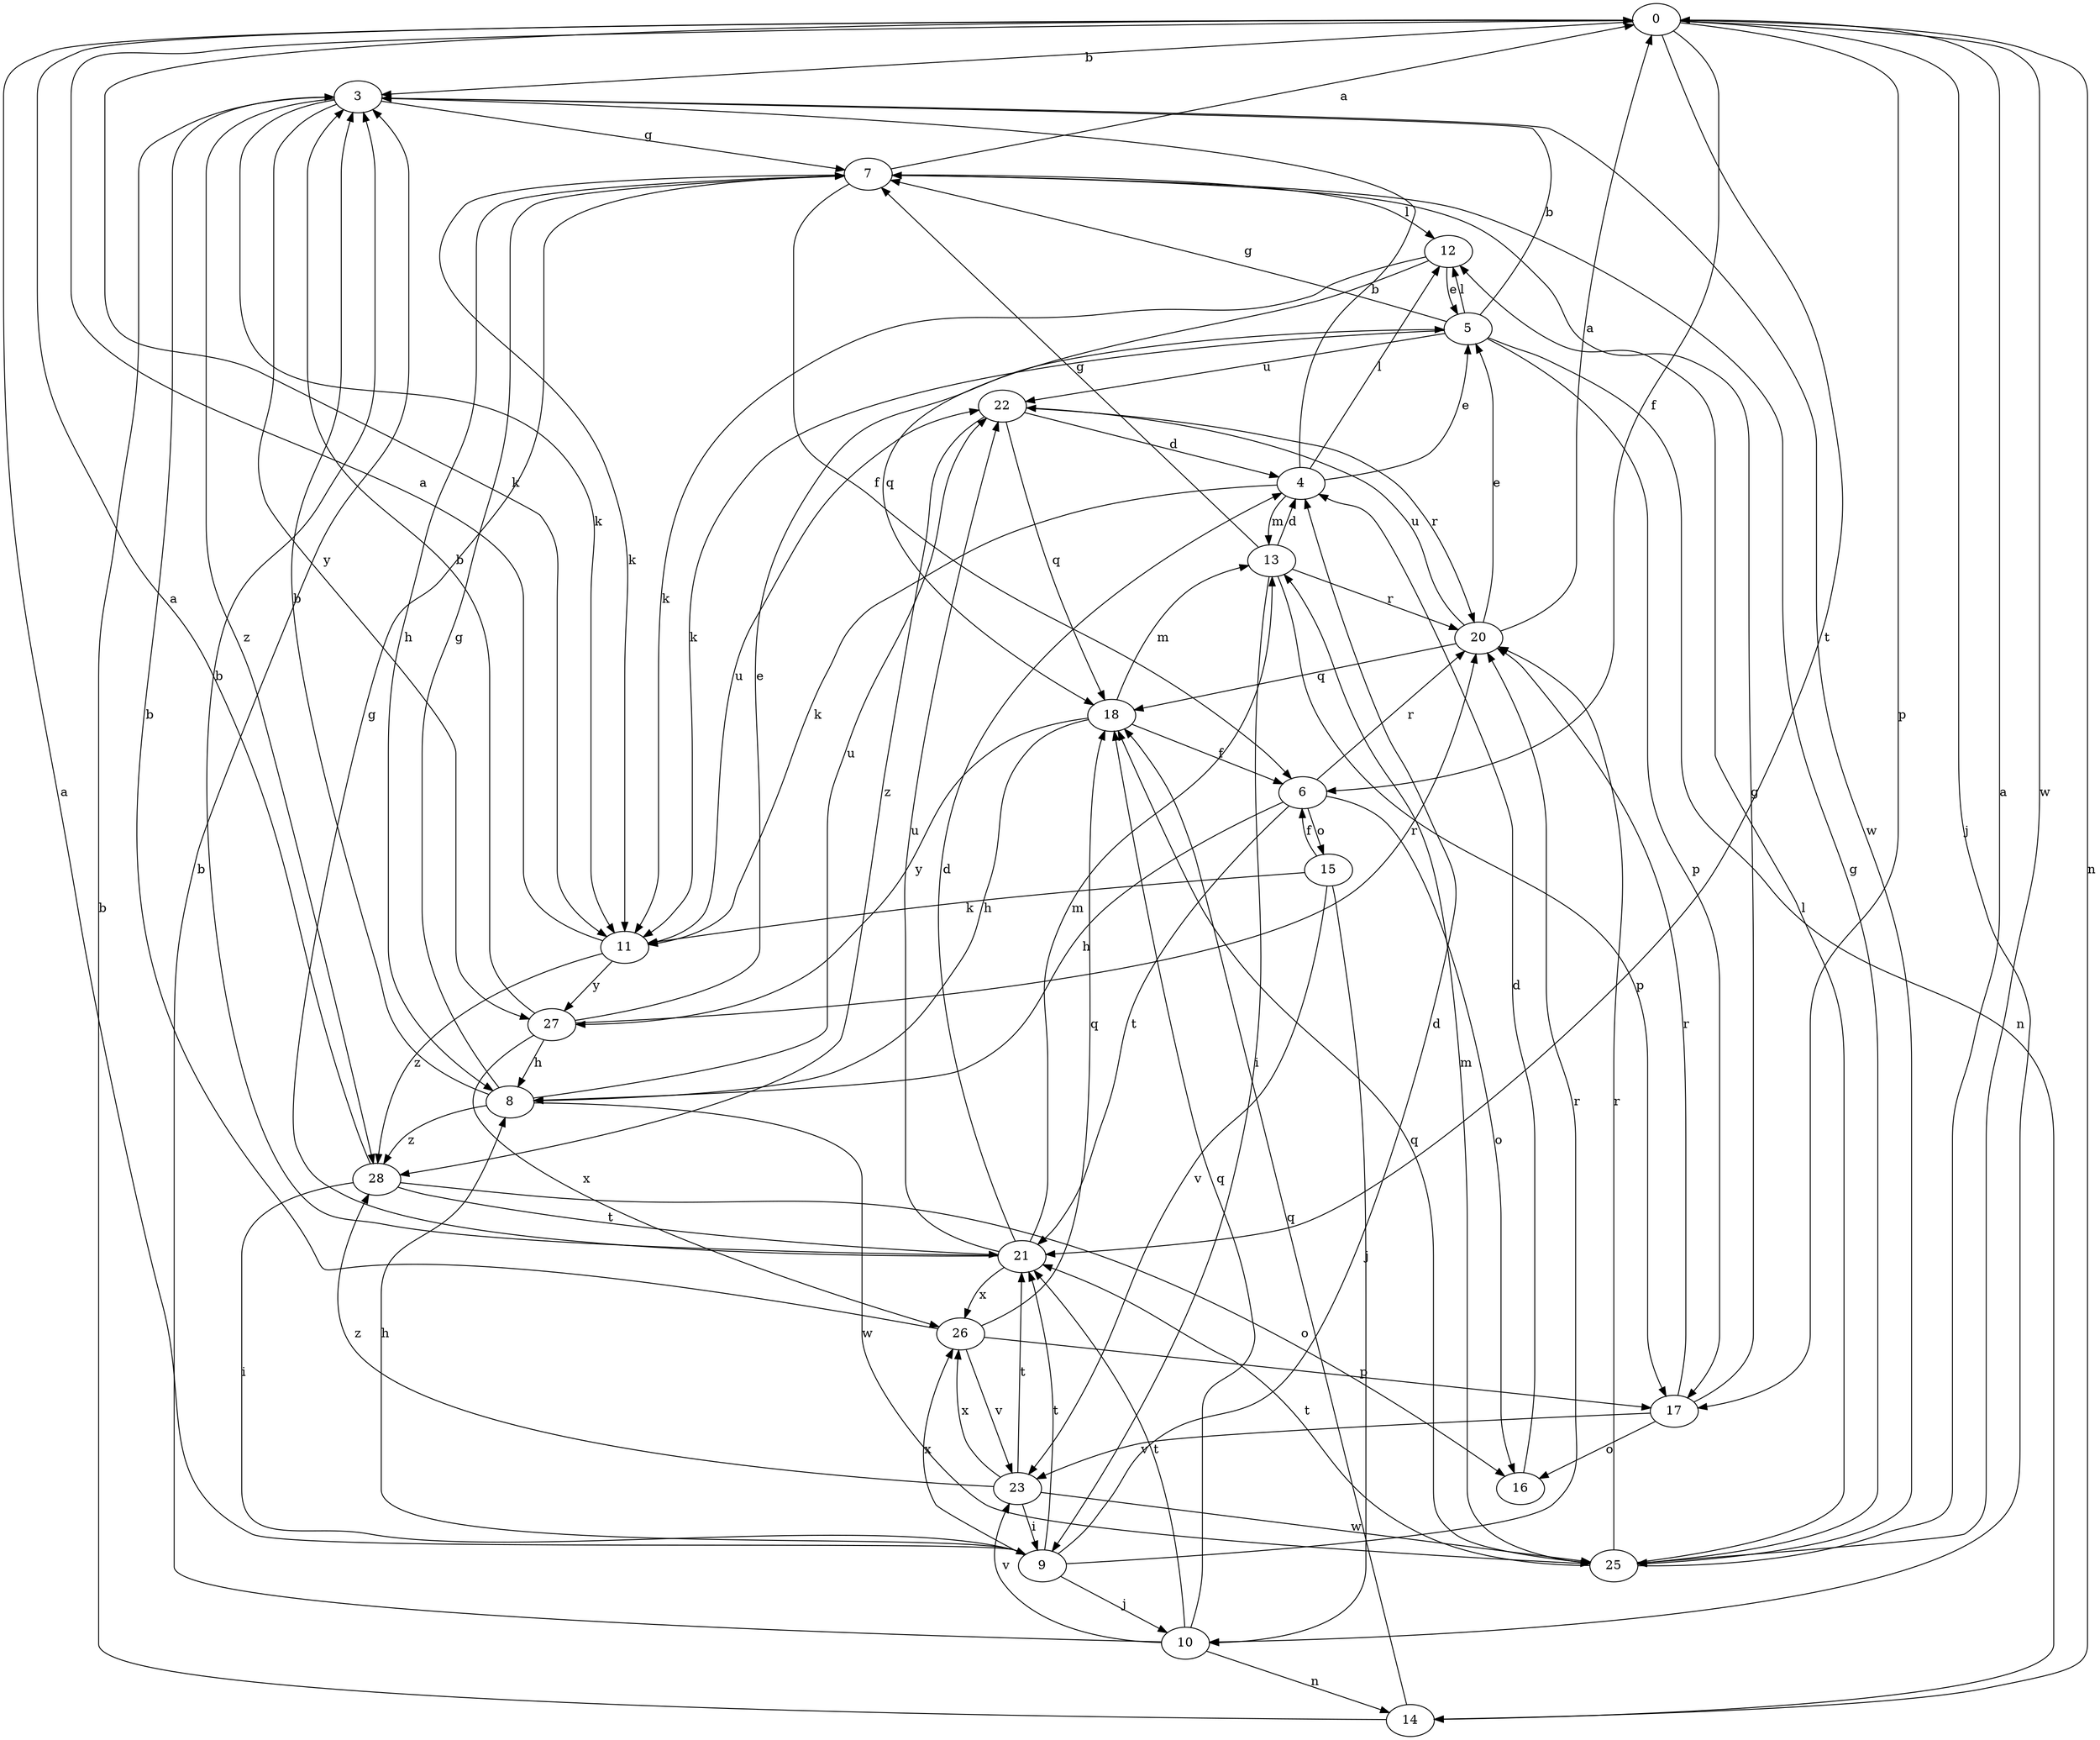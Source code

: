strict digraph  {
0;
3;
4;
5;
6;
7;
8;
9;
10;
11;
12;
13;
14;
15;
16;
17;
18;
20;
21;
22;
23;
25;
26;
27;
28;
0 -> 3  [label=b];
0 -> 6  [label=f];
0 -> 10  [label=j];
0 -> 11  [label=k];
0 -> 14  [label=n];
0 -> 17  [label=p];
0 -> 21  [label=t];
0 -> 25  [label=w];
3 -> 7  [label=g];
3 -> 11  [label=k];
3 -> 25  [label=w];
3 -> 27  [label=y];
3 -> 28  [label=z];
4 -> 3  [label=b];
4 -> 5  [label=e];
4 -> 11  [label=k];
4 -> 12  [label=l];
4 -> 13  [label=m];
5 -> 3  [label=b];
5 -> 7  [label=g];
5 -> 11  [label=k];
5 -> 12  [label=l];
5 -> 14  [label=n];
5 -> 17  [label=p];
5 -> 22  [label=u];
6 -> 8  [label=h];
6 -> 15  [label=o];
6 -> 16  [label=o];
6 -> 20  [label=r];
6 -> 21  [label=t];
7 -> 0  [label=a];
7 -> 6  [label=f];
7 -> 8  [label=h];
7 -> 11  [label=k];
7 -> 12  [label=l];
8 -> 3  [label=b];
8 -> 7  [label=g];
8 -> 22  [label=u];
8 -> 25  [label=w];
8 -> 28  [label=z];
9 -> 0  [label=a];
9 -> 4  [label=d];
9 -> 8  [label=h];
9 -> 10  [label=j];
9 -> 20  [label=r];
9 -> 21  [label=t];
9 -> 26  [label=x];
10 -> 3  [label=b];
10 -> 14  [label=n];
10 -> 18  [label=q];
10 -> 21  [label=t];
10 -> 23  [label=v];
11 -> 0  [label=a];
11 -> 22  [label=u];
11 -> 27  [label=y];
11 -> 28  [label=z];
12 -> 5  [label=e];
12 -> 11  [label=k];
12 -> 18  [label=q];
13 -> 4  [label=d];
13 -> 7  [label=g];
13 -> 9  [label=i];
13 -> 17  [label=p];
13 -> 20  [label=r];
14 -> 3  [label=b];
14 -> 18  [label=q];
15 -> 6  [label=f];
15 -> 10  [label=j];
15 -> 11  [label=k];
15 -> 23  [label=v];
16 -> 4  [label=d];
17 -> 7  [label=g];
17 -> 16  [label=o];
17 -> 20  [label=r];
17 -> 23  [label=v];
18 -> 6  [label=f];
18 -> 8  [label=h];
18 -> 13  [label=m];
18 -> 27  [label=y];
20 -> 0  [label=a];
20 -> 5  [label=e];
20 -> 18  [label=q];
20 -> 22  [label=u];
21 -> 3  [label=b];
21 -> 4  [label=d];
21 -> 7  [label=g];
21 -> 13  [label=m];
21 -> 22  [label=u];
21 -> 26  [label=x];
22 -> 4  [label=d];
22 -> 18  [label=q];
22 -> 20  [label=r];
22 -> 28  [label=z];
23 -> 9  [label=i];
23 -> 21  [label=t];
23 -> 25  [label=w];
23 -> 26  [label=x];
23 -> 28  [label=z];
25 -> 0  [label=a];
25 -> 7  [label=g];
25 -> 12  [label=l];
25 -> 13  [label=m];
25 -> 18  [label=q];
25 -> 20  [label=r];
25 -> 21  [label=t];
26 -> 3  [label=b];
26 -> 17  [label=p];
26 -> 18  [label=q];
26 -> 23  [label=v];
27 -> 3  [label=b];
27 -> 5  [label=e];
27 -> 8  [label=h];
27 -> 20  [label=r];
27 -> 26  [label=x];
28 -> 0  [label=a];
28 -> 9  [label=i];
28 -> 16  [label=o];
28 -> 21  [label=t];
}
